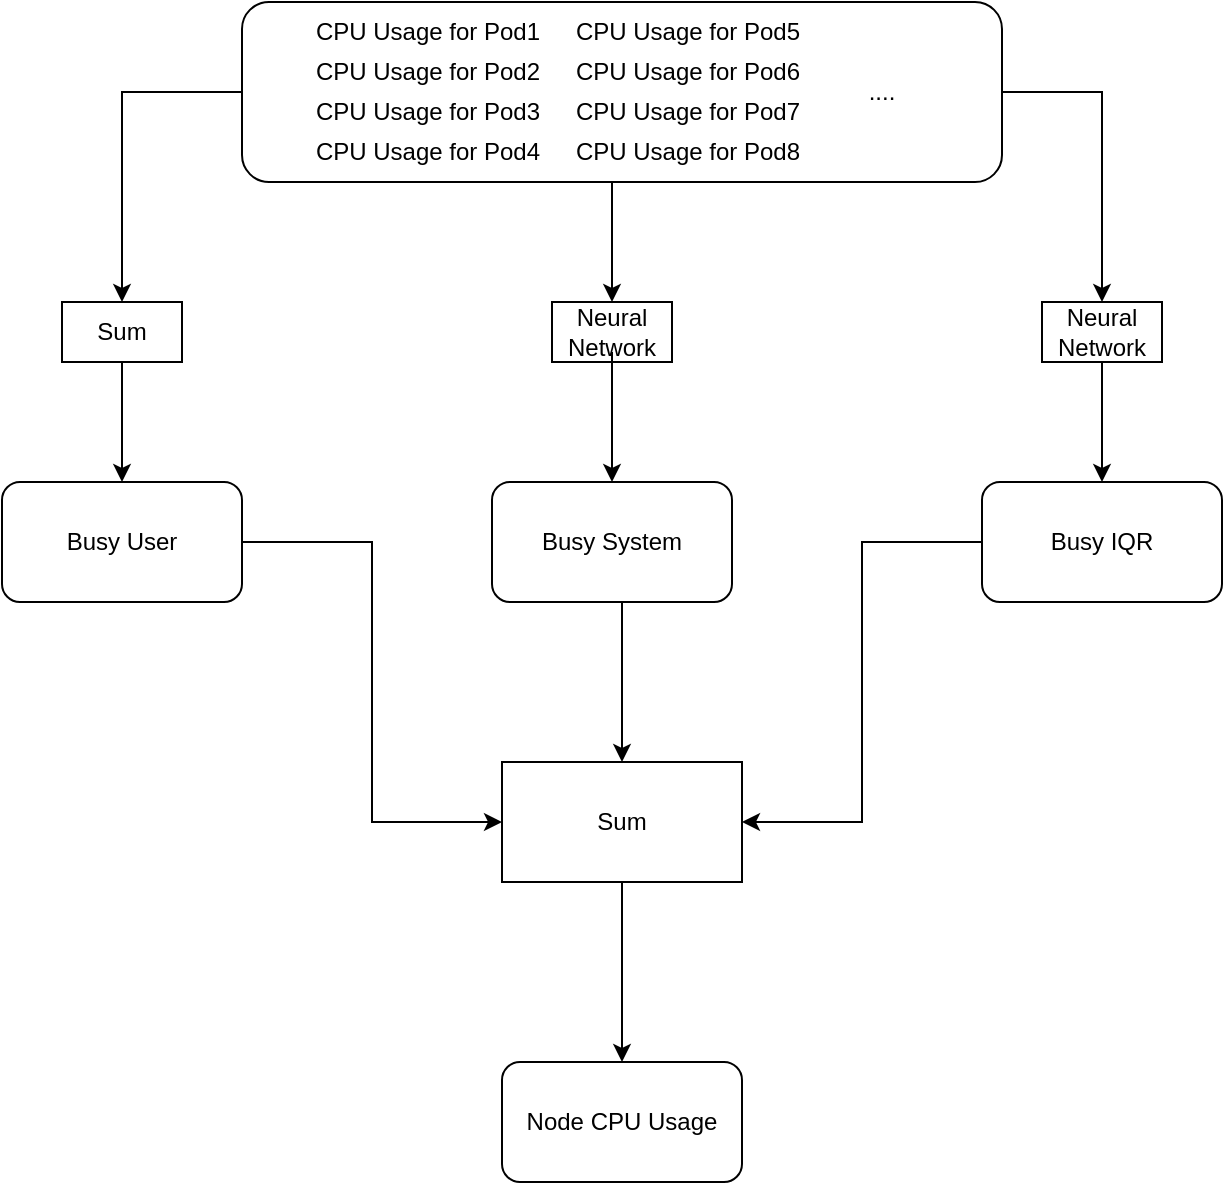 <mxfile version="14.2.7" type="github">
  <diagram id="upoMOJEKaITDKVz0QDNB" name="Page-1">
    <mxGraphModel dx="1426" dy="914" grid="1" gridSize="10" guides="1" tooltips="1" connect="1" arrows="1" fold="1" page="1" pageScale="1" pageWidth="827" pageHeight="1169" math="0" shadow="0">
      <root>
        <mxCell id="0" />
        <mxCell id="1" parent="0" />
        <mxCell id="tOuZcGrapSmCa6fvtQ8H-34" style="edgeStyle=orthogonalEdgeStyle;rounded=0;orthogonalLoop=1;jettySize=auto;html=1;entryX=0.5;entryY=0;entryDx=0;entryDy=0;" edge="1" parent="1" source="tOuZcGrapSmCa6fvtQ8H-2" target="tOuZcGrapSmCa6fvtQ8H-24">
          <mxGeometry relative="1" as="geometry">
            <Array as="points">
              <mxPoint x="425" y="270" />
              <mxPoint x="425" y="270" />
            </Array>
          </mxGeometry>
        </mxCell>
        <mxCell id="tOuZcGrapSmCa6fvtQ8H-36" style="edgeStyle=orthogonalEdgeStyle;rounded=0;orthogonalLoop=1;jettySize=auto;html=1;entryX=0.5;entryY=0;entryDx=0;entryDy=0;" edge="1" parent="1" source="tOuZcGrapSmCa6fvtQ8H-2" target="tOuZcGrapSmCa6fvtQ8H-32">
          <mxGeometry relative="1" as="geometry" />
        </mxCell>
        <mxCell id="tOuZcGrapSmCa6fvtQ8H-2" value="" style="rounded=1;whiteSpace=wrap;html=1;" vertex="1" parent="1">
          <mxGeometry x="240" y="170" width="380" height="90" as="geometry" />
        </mxCell>
        <mxCell id="tOuZcGrapSmCa6fvtQ8H-3" value="CPU Usage for Pod1" style="text;html=1;strokeColor=none;fillColor=none;align=center;verticalAlign=middle;whiteSpace=wrap;rounded=0;" vertex="1" parent="1">
          <mxGeometry x="260" y="180" width="146" height="10" as="geometry" />
        </mxCell>
        <mxCell id="tOuZcGrapSmCa6fvtQ8H-6" value="CPU Usage for Pod2" style="text;html=1;strokeColor=none;fillColor=none;align=center;verticalAlign=middle;whiteSpace=wrap;rounded=0;" vertex="1" parent="1">
          <mxGeometry x="260" y="200" width="146" height="10" as="geometry" />
        </mxCell>
        <mxCell id="tOuZcGrapSmCa6fvtQ8H-7" value="CPU Usage for Pod3" style="text;html=1;strokeColor=none;fillColor=none;align=center;verticalAlign=middle;whiteSpace=wrap;rounded=0;" vertex="1" parent="1">
          <mxGeometry x="260" y="220" width="146" height="10" as="geometry" />
        </mxCell>
        <mxCell id="tOuZcGrapSmCa6fvtQ8H-8" value="CPU Usage for Pod4" style="text;html=1;strokeColor=none;fillColor=none;align=center;verticalAlign=middle;whiteSpace=wrap;rounded=0;" vertex="1" parent="1">
          <mxGeometry x="260" y="240" width="146" height="10" as="geometry" />
        </mxCell>
        <mxCell id="tOuZcGrapSmCa6fvtQ8H-9" value="CPU Usage for Pod5" style="text;html=1;strokeColor=none;fillColor=none;align=center;verticalAlign=middle;whiteSpace=wrap;rounded=0;" vertex="1" parent="1">
          <mxGeometry x="390" y="180" width="146" height="10" as="geometry" />
        </mxCell>
        <mxCell id="tOuZcGrapSmCa6fvtQ8H-10" value="CPU Usage for Pod6" style="text;html=1;strokeColor=none;fillColor=none;align=center;verticalAlign=middle;whiteSpace=wrap;rounded=0;" vertex="1" parent="1">
          <mxGeometry x="390" y="200" width="146" height="10" as="geometry" />
        </mxCell>
        <mxCell id="tOuZcGrapSmCa6fvtQ8H-11" value="CPU Usage for Pod8" style="text;html=1;strokeColor=none;fillColor=none;align=center;verticalAlign=middle;whiteSpace=wrap;rounded=0;" vertex="1" parent="1">
          <mxGeometry x="390" y="240" width="146" height="10" as="geometry" />
        </mxCell>
        <mxCell id="tOuZcGrapSmCa6fvtQ8H-12" value="CPU Usage for Pod7" style="text;html=1;strokeColor=none;fillColor=none;align=center;verticalAlign=middle;whiteSpace=wrap;rounded=0;" vertex="1" parent="1">
          <mxGeometry x="390" y="220" width="146" height="10" as="geometry" />
        </mxCell>
        <mxCell id="tOuZcGrapSmCa6fvtQ8H-13" value="...." style="text;html=1;strokeColor=none;fillColor=none;align=center;verticalAlign=middle;whiteSpace=wrap;rounded=0;" vertex="1" parent="1">
          <mxGeometry x="540" y="205" width="40" height="20" as="geometry" />
        </mxCell>
        <mxCell id="tOuZcGrapSmCa6fvtQ8H-39" style="edgeStyle=orthogonalEdgeStyle;rounded=0;orthogonalLoop=1;jettySize=auto;html=1;entryX=0;entryY=0.5;entryDx=0;entryDy=0;" edge="1" parent="1" source="tOuZcGrapSmCa6fvtQ8H-14" target="tOuZcGrapSmCa6fvtQ8H-38">
          <mxGeometry relative="1" as="geometry" />
        </mxCell>
        <mxCell id="tOuZcGrapSmCa6fvtQ8H-14" value="Busy User" style="rounded=1;whiteSpace=wrap;html=1;" vertex="1" parent="1">
          <mxGeometry x="120" y="410" width="120" height="60" as="geometry" />
        </mxCell>
        <mxCell id="tOuZcGrapSmCa6fvtQ8H-40" style="edgeStyle=orthogonalEdgeStyle;rounded=0;orthogonalLoop=1;jettySize=auto;html=1;entryX=0.5;entryY=0;entryDx=0;entryDy=0;" edge="1" parent="1" source="tOuZcGrapSmCa6fvtQ8H-15" target="tOuZcGrapSmCa6fvtQ8H-38">
          <mxGeometry relative="1" as="geometry">
            <Array as="points">
              <mxPoint x="430" y="510" />
              <mxPoint x="430" y="510" />
            </Array>
          </mxGeometry>
        </mxCell>
        <mxCell id="tOuZcGrapSmCa6fvtQ8H-15" value="Busy System" style="rounded=1;whiteSpace=wrap;html=1;" vertex="1" parent="1">
          <mxGeometry x="365" y="410" width="120" height="60" as="geometry" />
        </mxCell>
        <mxCell id="tOuZcGrapSmCa6fvtQ8H-41" style="edgeStyle=orthogonalEdgeStyle;rounded=0;orthogonalLoop=1;jettySize=auto;html=1;entryX=1;entryY=0.5;entryDx=0;entryDy=0;" edge="1" parent="1" source="tOuZcGrapSmCa6fvtQ8H-16" target="tOuZcGrapSmCa6fvtQ8H-38">
          <mxGeometry relative="1" as="geometry" />
        </mxCell>
        <mxCell id="tOuZcGrapSmCa6fvtQ8H-16" value="Busy IQR" style="rounded=1;whiteSpace=wrap;html=1;" vertex="1" parent="1">
          <mxGeometry x="610" y="410" width="120" height="60" as="geometry" />
        </mxCell>
        <mxCell id="tOuZcGrapSmCa6fvtQ8H-21" style="edgeStyle=orthogonalEdgeStyle;rounded=0;orthogonalLoop=1;jettySize=auto;html=1;entryX=0.5;entryY=0;entryDx=0;entryDy=0;exitX=0.5;exitY=1;exitDx=0;exitDy=0;" edge="1" parent="1" source="tOuZcGrapSmCa6fvtQ8H-19" target="tOuZcGrapSmCa6fvtQ8H-14">
          <mxGeometry relative="1" as="geometry">
            <mxPoint x="180" y="360" as="sourcePoint" />
          </mxGeometry>
        </mxCell>
        <mxCell id="tOuZcGrapSmCa6fvtQ8H-19" value="" style="rounded=0;whiteSpace=wrap;html=1;" vertex="1" parent="1">
          <mxGeometry x="150" y="320" width="60" height="30" as="geometry" />
        </mxCell>
        <mxCell id="tOuZcGrapSmCa6fvtQ8H-20" style="edgeStyle=orthogonalEdgeStyle;rounded=0;orthogonalLoop=1;jettySize=auto;html=1;entryX=0.5;entryY=0;entryDx=0;entryDy=0;exitX=0;exitY=0.5;exitDx=0;exitDy=0;" edge="1" parent="1" source="tOuZcGrapSmCa6fvtQ8H-2" target="tOuZcGrapSmCa6fvtQ8H-19">
          <mxGeometry relative="1" as="geometry">
            <mxPoint x="240" y="215" as="sourcePoint" />
            <mxPoint x="180" y="380" as="targetPoint" />
          </mxGeometry>
        </mxCell>
        <mxCell id="tOuZcGrapSmCa6fvtQ8H-22" value="Sum" style="text;html=1;strokeColor=none;fillColor=none;align=center;verticalAlign=middle;whiteSpace=wrap;rounded=0;" vertex="1" parent="1">
          <mxGeometry x="160" y="325" width="40" height="20" as="geometry" />
        </mxCell>
        <mxCell id="tOuZcGrapSmCa6fvtQ8H-24" value="" style="rounded=0;whiteSpace=wrap;html=1;" vertex="1" parent="1">
          <mxGeometry x="395" y="320" width="60" height="30" as="geometry" />
        </mxCell>
        <mxCell id="tOuZcGrapSmCa6fvtQ8H-35" style="edgeStyle=orthogonalEdgeStyle;rounded=0;orthogonalLoop=1;jettySize=auto;html=1;entryX=0.5;entryY=0;entryDx=0;entryDy=0;" edge="1" parent="1" source="tOuZcGrapSmCa6fvtQ8H-25" target="tOuZcGrapSmCa6fvtQ8H-15">
          <mxGeometry relative="1" as="geometry" />
        </mxCell>
        <mxCell id="tOuZcGrapSmCa6fvtQ8H-25" value="Neural Network" style="text;html=1;strokeColor=none;fillColor=none;align=center;verticalAlign=middle;whiteSpace=wrap;rounded=0;" vertex="1" parent="1">
          <mxGeometry x="405" y="325" width="40" height="20" as="geometry" />
        </mxCell>
        <mxCell id="tOuZcGrapSmCa6fvtQ8H-37" style="edgeStyle=orthogonalEdgeStyle;rounded=0;orthogonalLoop=1;jettySize=auto;html=1;entryX=0.5;entryY=0;entryDx=0;entryDy=0;" edge="1" parent="1" source="tOuZcGrapSmCa6fvtQ8H-32" target="tOuZcGrapSmCa6fvtQ8H-16">
          <mxGeometry relative="1" as="geometry" />
        </mxCell>
        <mxCell id="tOuZcGrapSmCa6fvtQ8H-32" value="" style="rounded=0;whiteSpace=wrap;html=1;" vertex="1" parent="1">
          <mxGeometry x="640" y="320" width="60" height="30" as="geometry" />
        </mxCell>
        <mxCell id="tOuZcGrapSmCa6fvtQ8H-33" value="Neural Network" style="text;html=1;strokeColor=none;fillColor=none;align=center;verticalAlign=middle;whiteSpace=wrap;rounded=0;" vertex="1" parent="1">
          <mxGeometry x="650" y="325" width="40" height="20" as="geometry" />
        </mxCell>
        <mxCell id="tOuZcGrapSmCa6fvtQ8H-42" style="edgeStyle=orthogonalEdgeStyle;rounded=0;orthogonalLoop=1;jettySize=auto;html=1;" edge="1" parent="1" source="tOuZcGrapSmCa6fvtQ8H-38" target="tOuZcGrapSmCa6fvtQ8H-43">
          <mxGeometry relative="1" as="geometry">
            <mxPoint x="430" y="730" as="targetPoint" />
          </mxGeometry>
        </mxCell>
        <mxCell id="tOuZcGrapSmCa6fvtQ8H-38" value="Sum" style="rounded=0;whiteSpace=wrap;html=1;" vertex="1" parent="1">
          <mxGeometry x="370" y="550" width="120" height="60" as="geometry" />
        </mxCell>
        <mxCell id="tOuZcGrapSmCa6fvtQ8H-43" value="Node CPU Usage" style="rounded=1;whiteSpace=wrap;html=1;" vertex="1" parent="1">
          <mxGeometry x="370" y="700" width="120" height="60" as="geometry" />
        </mxCell>
      </root>
    </mxGraphModel>
  </diagram>
</mxfile>
